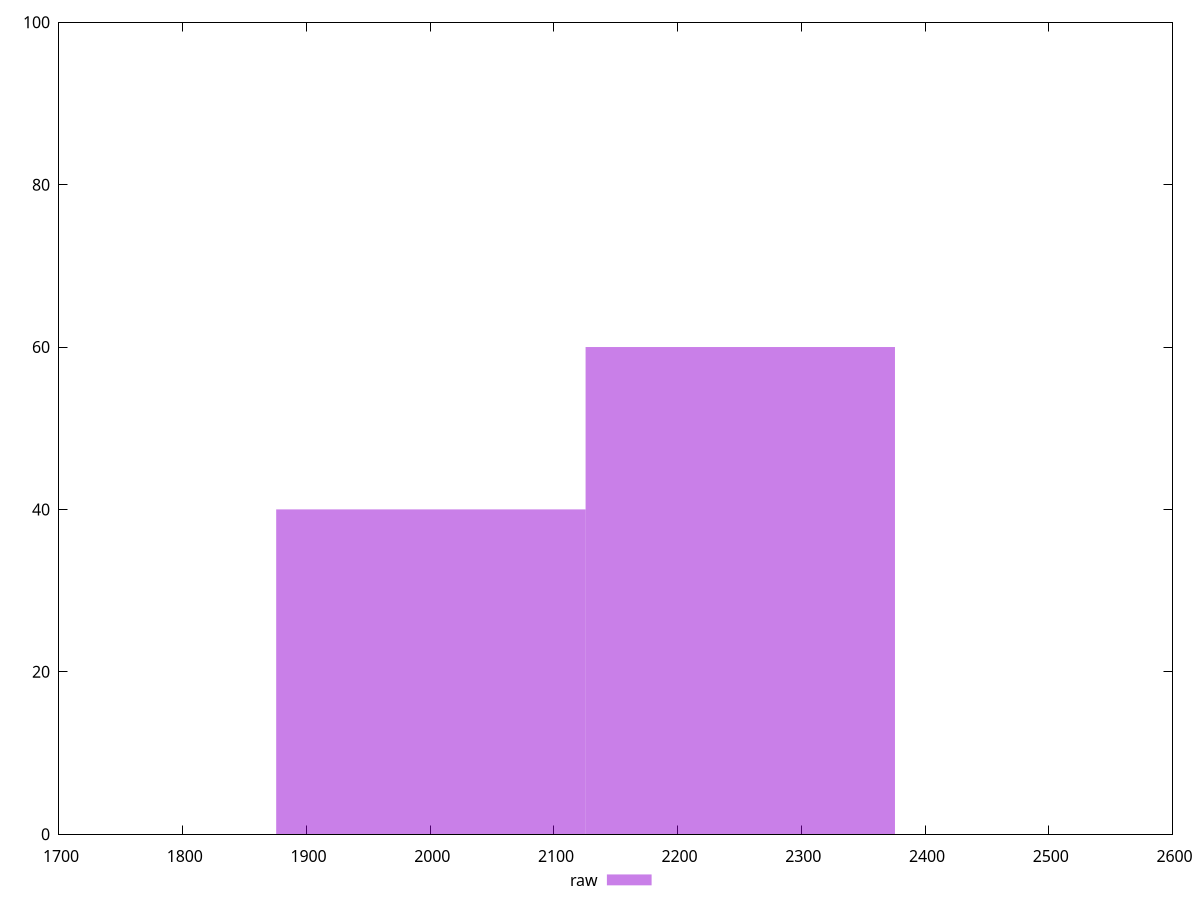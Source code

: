 reset
set terminal svg size 640, 490 enhanced background rgb 'white'
set output "report_00007_2020-12-11T15:55:29.892Z/first-contentful-paint/samples/pages+cached+nointeractive/raw/histogram.svg"

$raw <<EOF
2000.5806625824744 40
2250.6532454052835 60
EOF

set key outside below
set boxwidth 250.0725828228093
set yrange [0:100]
set style fill transparent solid 0.5 noborder

plot \
  $raw title "raw" with boxes, \


reset